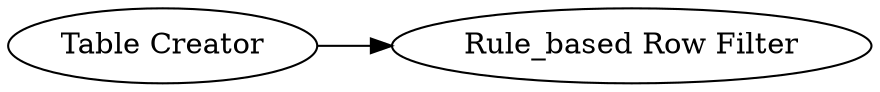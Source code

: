 digraph {
	"-4608407813598148231_17" [label="Table Creator"]
	"-4608407813598148231_19" [label="Rule_based Row Filter"]
	"-4608407813598148231_17" -> "-4608407813598148231_19"
	rankdir=LR
}
